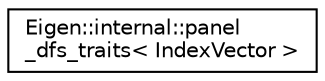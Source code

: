 digraph "Graphical Class Hierarchy"
{
  edge [fontname="Helvetica",fontsize="10",labelfontname="Helvetica",labelfontsize="10"];
  node [fontname="Helvetica",fontsize="10",shape=record];
  rankdir="LR";
  Node1 [label="Eigen::internal::panel\l_dfs_traits\< IndexVector \>",height=0.2,width=0.4,color="black", fillcolor="white", style="filled",URL="$struct_eigen_1_1internal_1_1panel__dfs__traits.html"];
}
